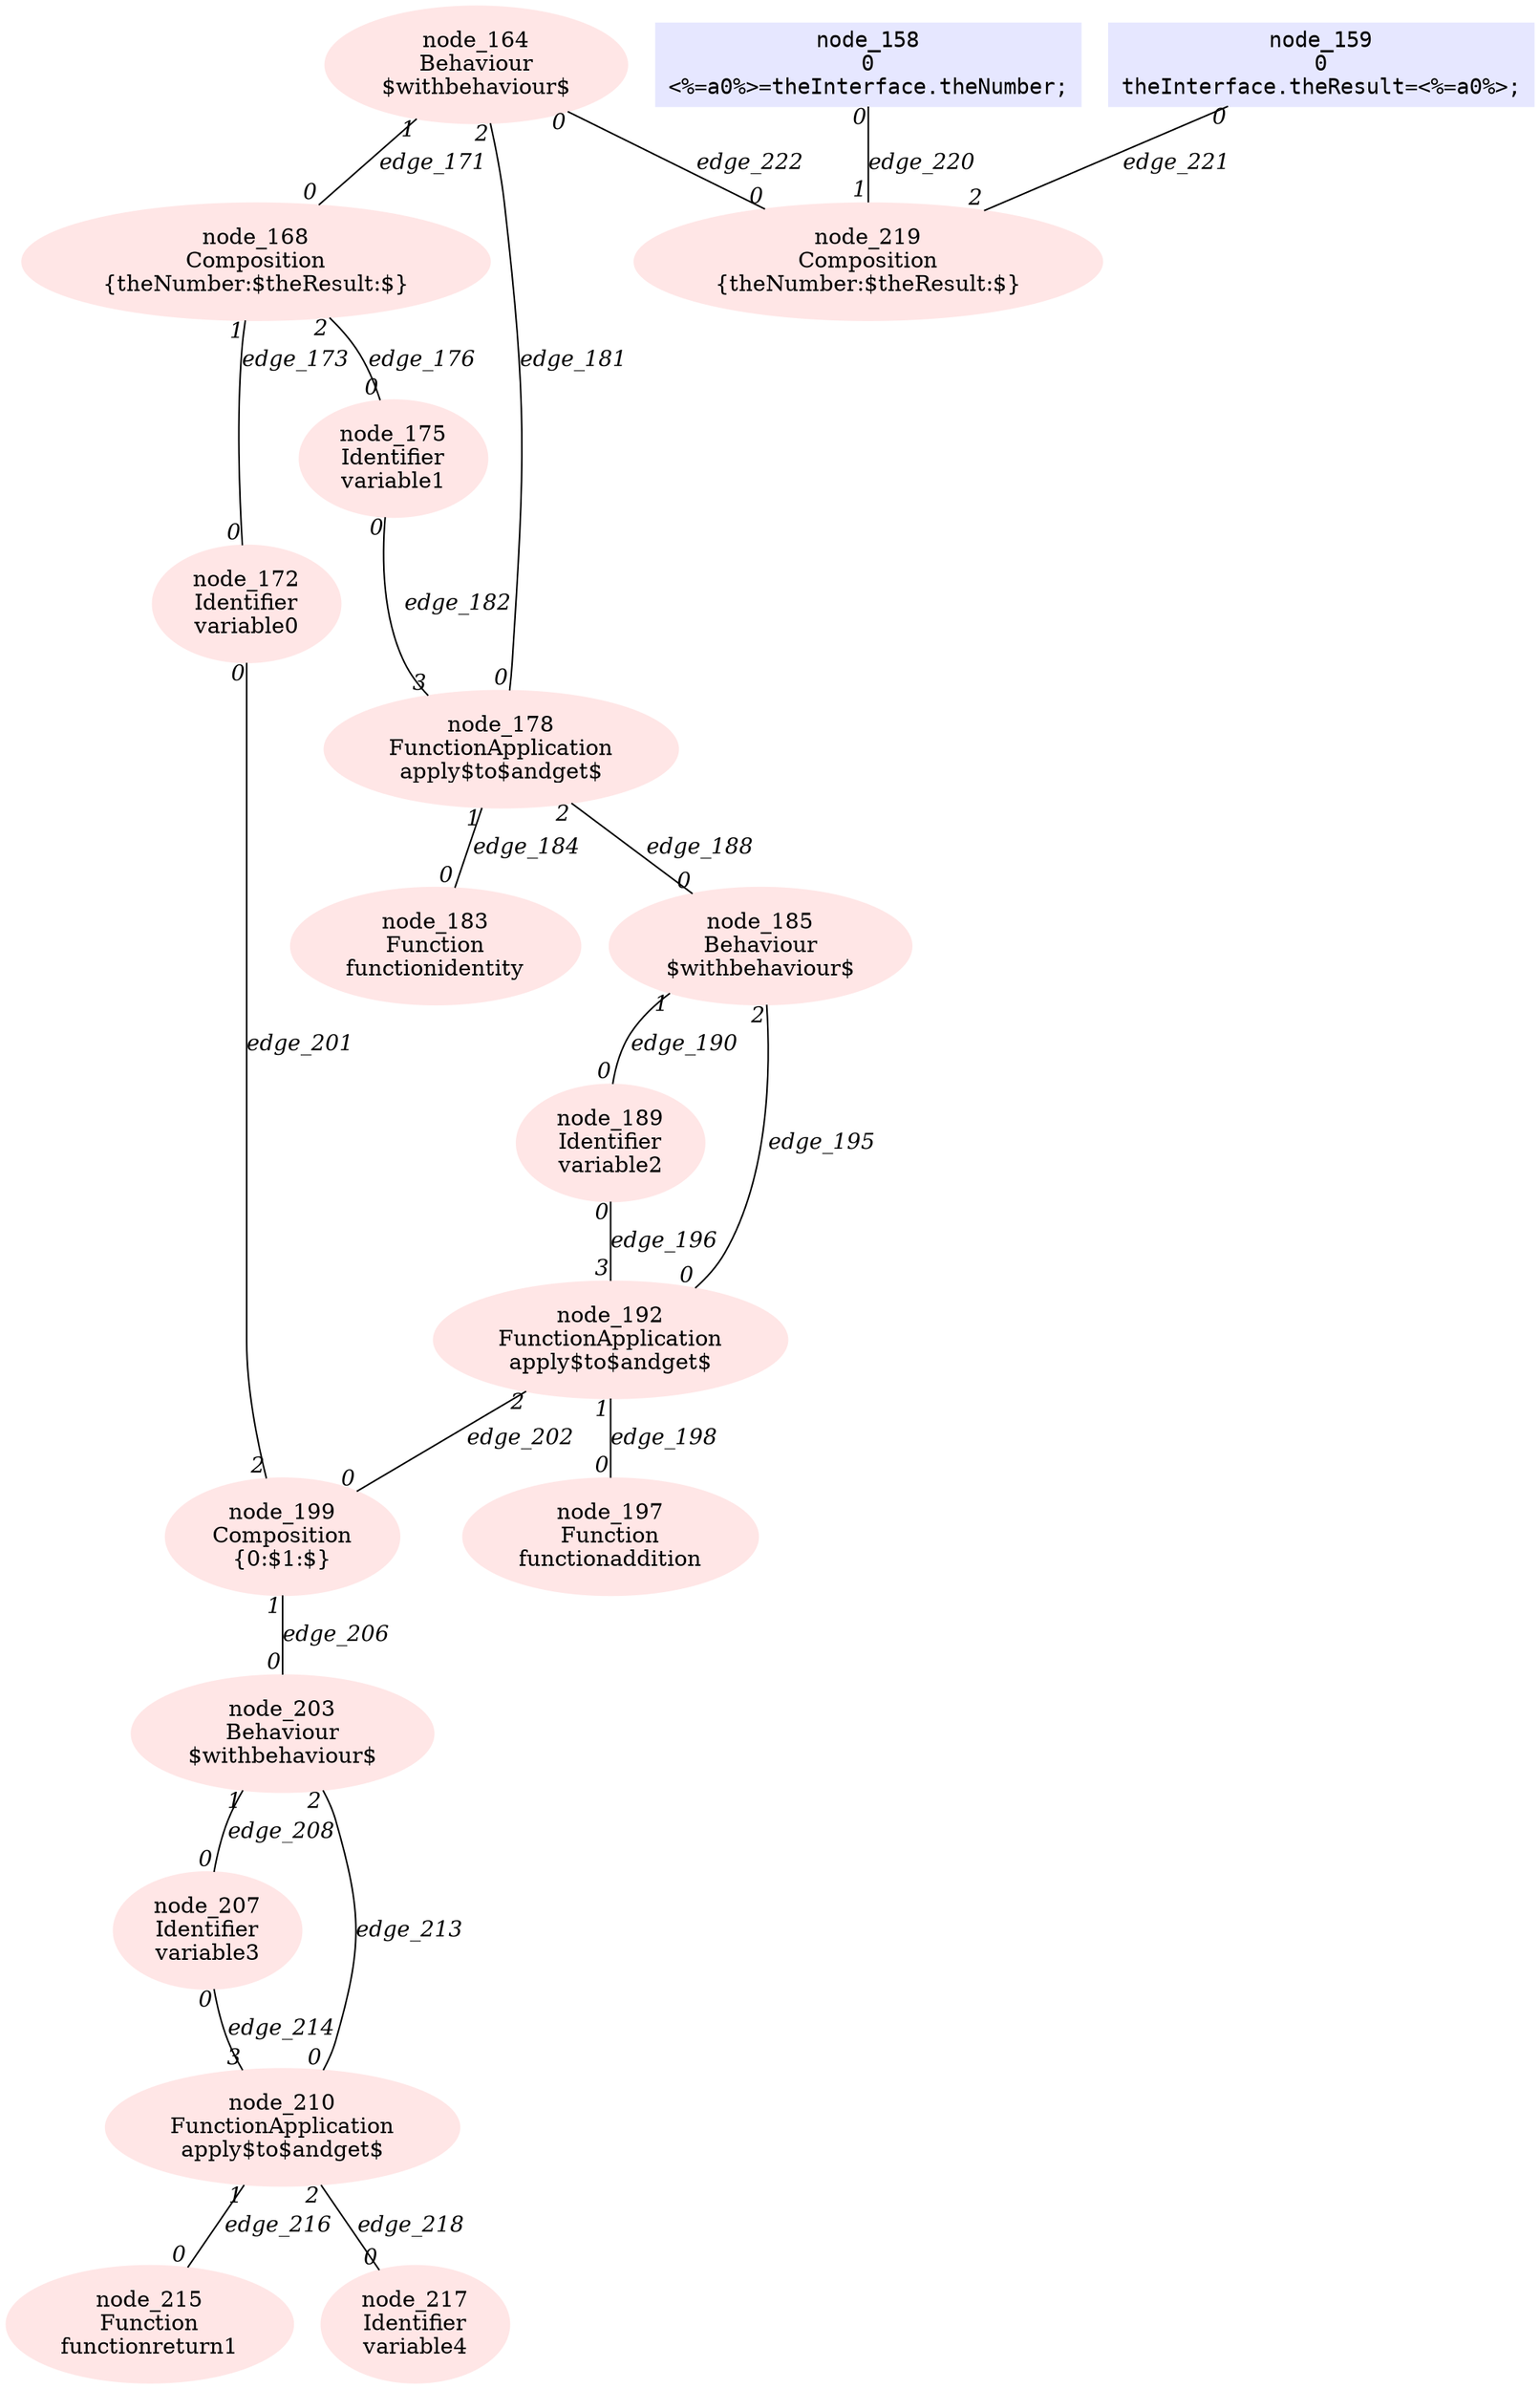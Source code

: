 digraph g{node_164 [shape=ellipse, style=filled, color="0.0 0.1 1.0", label="node_164
Behaviour
$withbehaviour$" ]
node_168 [shape=ellipse, style=filled, color="0.0 0.1 1.0", label="node_168
Composition
{theNumber:$theResult:$}" ]
node_172 [shape=ellipse, style=filled, color="0.0 0.1 1.0", label="node_172
Identifier
variable0" ]
node_175 [shape=ellipse, style=filled, color="0.0 0.1 1.0", label="node_175
Identifier
variable1" ]
node_178 [shape=ellipse, style=filled, color="0.0 0.1 1.0", label="node_178
FunctionApplication
apply$to$andget$" ]
node_183 [shape=ellipse, style=filled, color="0.0 0.1 1.0", label="node_183
Function
functionidentity" ]
node_185 [shape=ellipse, style=filled, color="0.0 0.1 1.0", label="node_185
Behaviour
$withbehaviour$" ]
node_189 [shape=ellipse, style=filled, color="0.0 0.1 1.0", label="node_189
Identifier
variable2" ]
node_192 [shape=ellipse, style=filled, color="0.0 0.1 1.0", label="node_192
FunctionApplication
apply$to$andget$" ]
node_197 [shape=ellipse, style=filled, color="0.0 0.1 1.0", label="node_197
Function
functionaddition" ]
node_199 [shape=ellipse, style=filled, color="0.0 0.1 1.0", label="node_199
Composition
{0:$1:$}" ]
node_203 [shape=ellipse, style=filled, color="0.0 0.1 1.0", label="node_203
Behaviour
$withbehaviour$" ]
node_207 [shape=ellipse, style=filled, color="0.0 0.1 1.0", label="node_207
Identifier
variable3" ]
node_210 [shape=ellipse, style=filled, color="0.0 0.1 1.0", label="node_210
FunctionApplication
apply$to$andget$" ]
node_215 [shape=ellipse, style=filled, color="0.0 0.1 1.0", label="node_215
Function
functionreturn1" ]
node_217 [shape=ellipse, style=filled, color="0.0 0.1 1.0", label="node_217
Identifier
variable4" ]
node_219 [shape=ellipse, style=filled, color="0.0 0.1 1.0", label="node_219
Composition
{theNumber:$theResult:$}" ]
node_158 [shape=box, style=filled, color="0.66 0.1 1.0", fontname="Courier", label="node_158
0
<%=a0%>=theInterface.theNumber;
" ]
node_159 [shape=box, style=filled, color="0.66 0.1 1.0", fontname="Courier", label="node_159
0
theInterface.theResult=<%=a0%>;
" ]
node_164 -> node_168 [dir=none, arrowHead=none, fontname="Times-Italic", label="edge_171",  headlabel="0", taillabel="1" ]
node_168 -> node_172 [dir=none, arrowHead=none, fontname="Times-Italic", label="edge_173",  headlabel="0", taillabel="1" ]
node_168 -> node_175 [dir=none, arrowHead=none, fontname="Times-Italic", label="edge_176",  headlabel="0", taillabel="2" ]
node_164 -> node_178 [dir=none, arrowHead=none, fontname="Times-Italic", label="edge_181",  headlabel="0", taillabel="2" ]
node_175 -> node_178 [dir=none, arrowHead=none, fontname="Times-Italic", label="edge_182",  headlabel="3", taillabel="0" ]
node_178 -> node_183 [dir=none, arrowHead=none, fontname="Times-Italic", label="edge_184",  headlabel="0", taillabel="1" ]
node_178 -> node_185 [dir=none, arrowHead=none, fontname="Times-Italic", label="edge_188",  headlabel="0", taillabel="2" ]
node_185 -> node_189 [dir=none, arrowHead=none, fontname="Times-Italic", label="edge_190",  headlabel="0", taillabel="1" ]
node_185 -> node_192 [dir=none, arrowHead=none, fontname="Times-Italic", label="edge_195",  headlabel="0", taillabel="2" ]
node_189 -> node_192 [dir=none, arrowHead=none, fontname="Times-Italic", label="edge_196",  headlabel="3", taillabel="0" ]
node_192 -> node_197 [dir=none, arrowHead=none, fontname="Times-Italic", label="edge_198",  headlabel="0", taillabel="1" ]
node_172 -> node_199 [dir=none, arrowHead=none, fontname="Times-Italic", label="edge_201",  headlabel="2", taillabel="0" ]
node_192 -> node_199 [dir=none, arrowHead=none, fontname="Times-Italic", label="edge_202",  headlabel="0", taillabel="2" ]
node_199 -> node_203 [dir=none, arrowHead=none, fontname="Times-Italic", label="edge_206",  headlabel="0", taillabel="1" ]
node_203 -> node_207 [dir=none, arrowHead=none, fontname="Times-Italic", label="edge_208",  headlabel="0", taillabel="1" ]
node_203 -> node_210 [dir=none, arrowHead=none, fontname="Times-Italic", label="edge_213",  headlabel="0", taillabel="2" ]
node_207 -> node_210 [dir=none, arrowHead=none, fontname="Times-Italic", label="edge_214",  headlabel="3", taillabel="0" ]
node_210 -> node_215 [dir=none, arrowHead=none, fontname="Times-Italic", label="edge_216",  headlabel="0", taillabel="1" ]
node_210 -> node_217 [dir=none, arrowHead=none, fontname="Times-Italic", label="edge_218",  headlabel="0", taillabel="2" ]
node_158 -> node_219 [dir=none, arrowHead=none, fontname="Times-Italic", label="edge_220",  headlabel="1", taillabel="0" ]
node_159 -> node_219 [dir=none, arrowHead=none, fontname="Times-Italic", label="edge_221",  headlabel="2", taillabel="0" ]
node_164 -> node_219 [dir=none, arrowHead=none, fontname="Times-Italic", label="edge_222",  headlabel="0", taillabel="0" ]
}